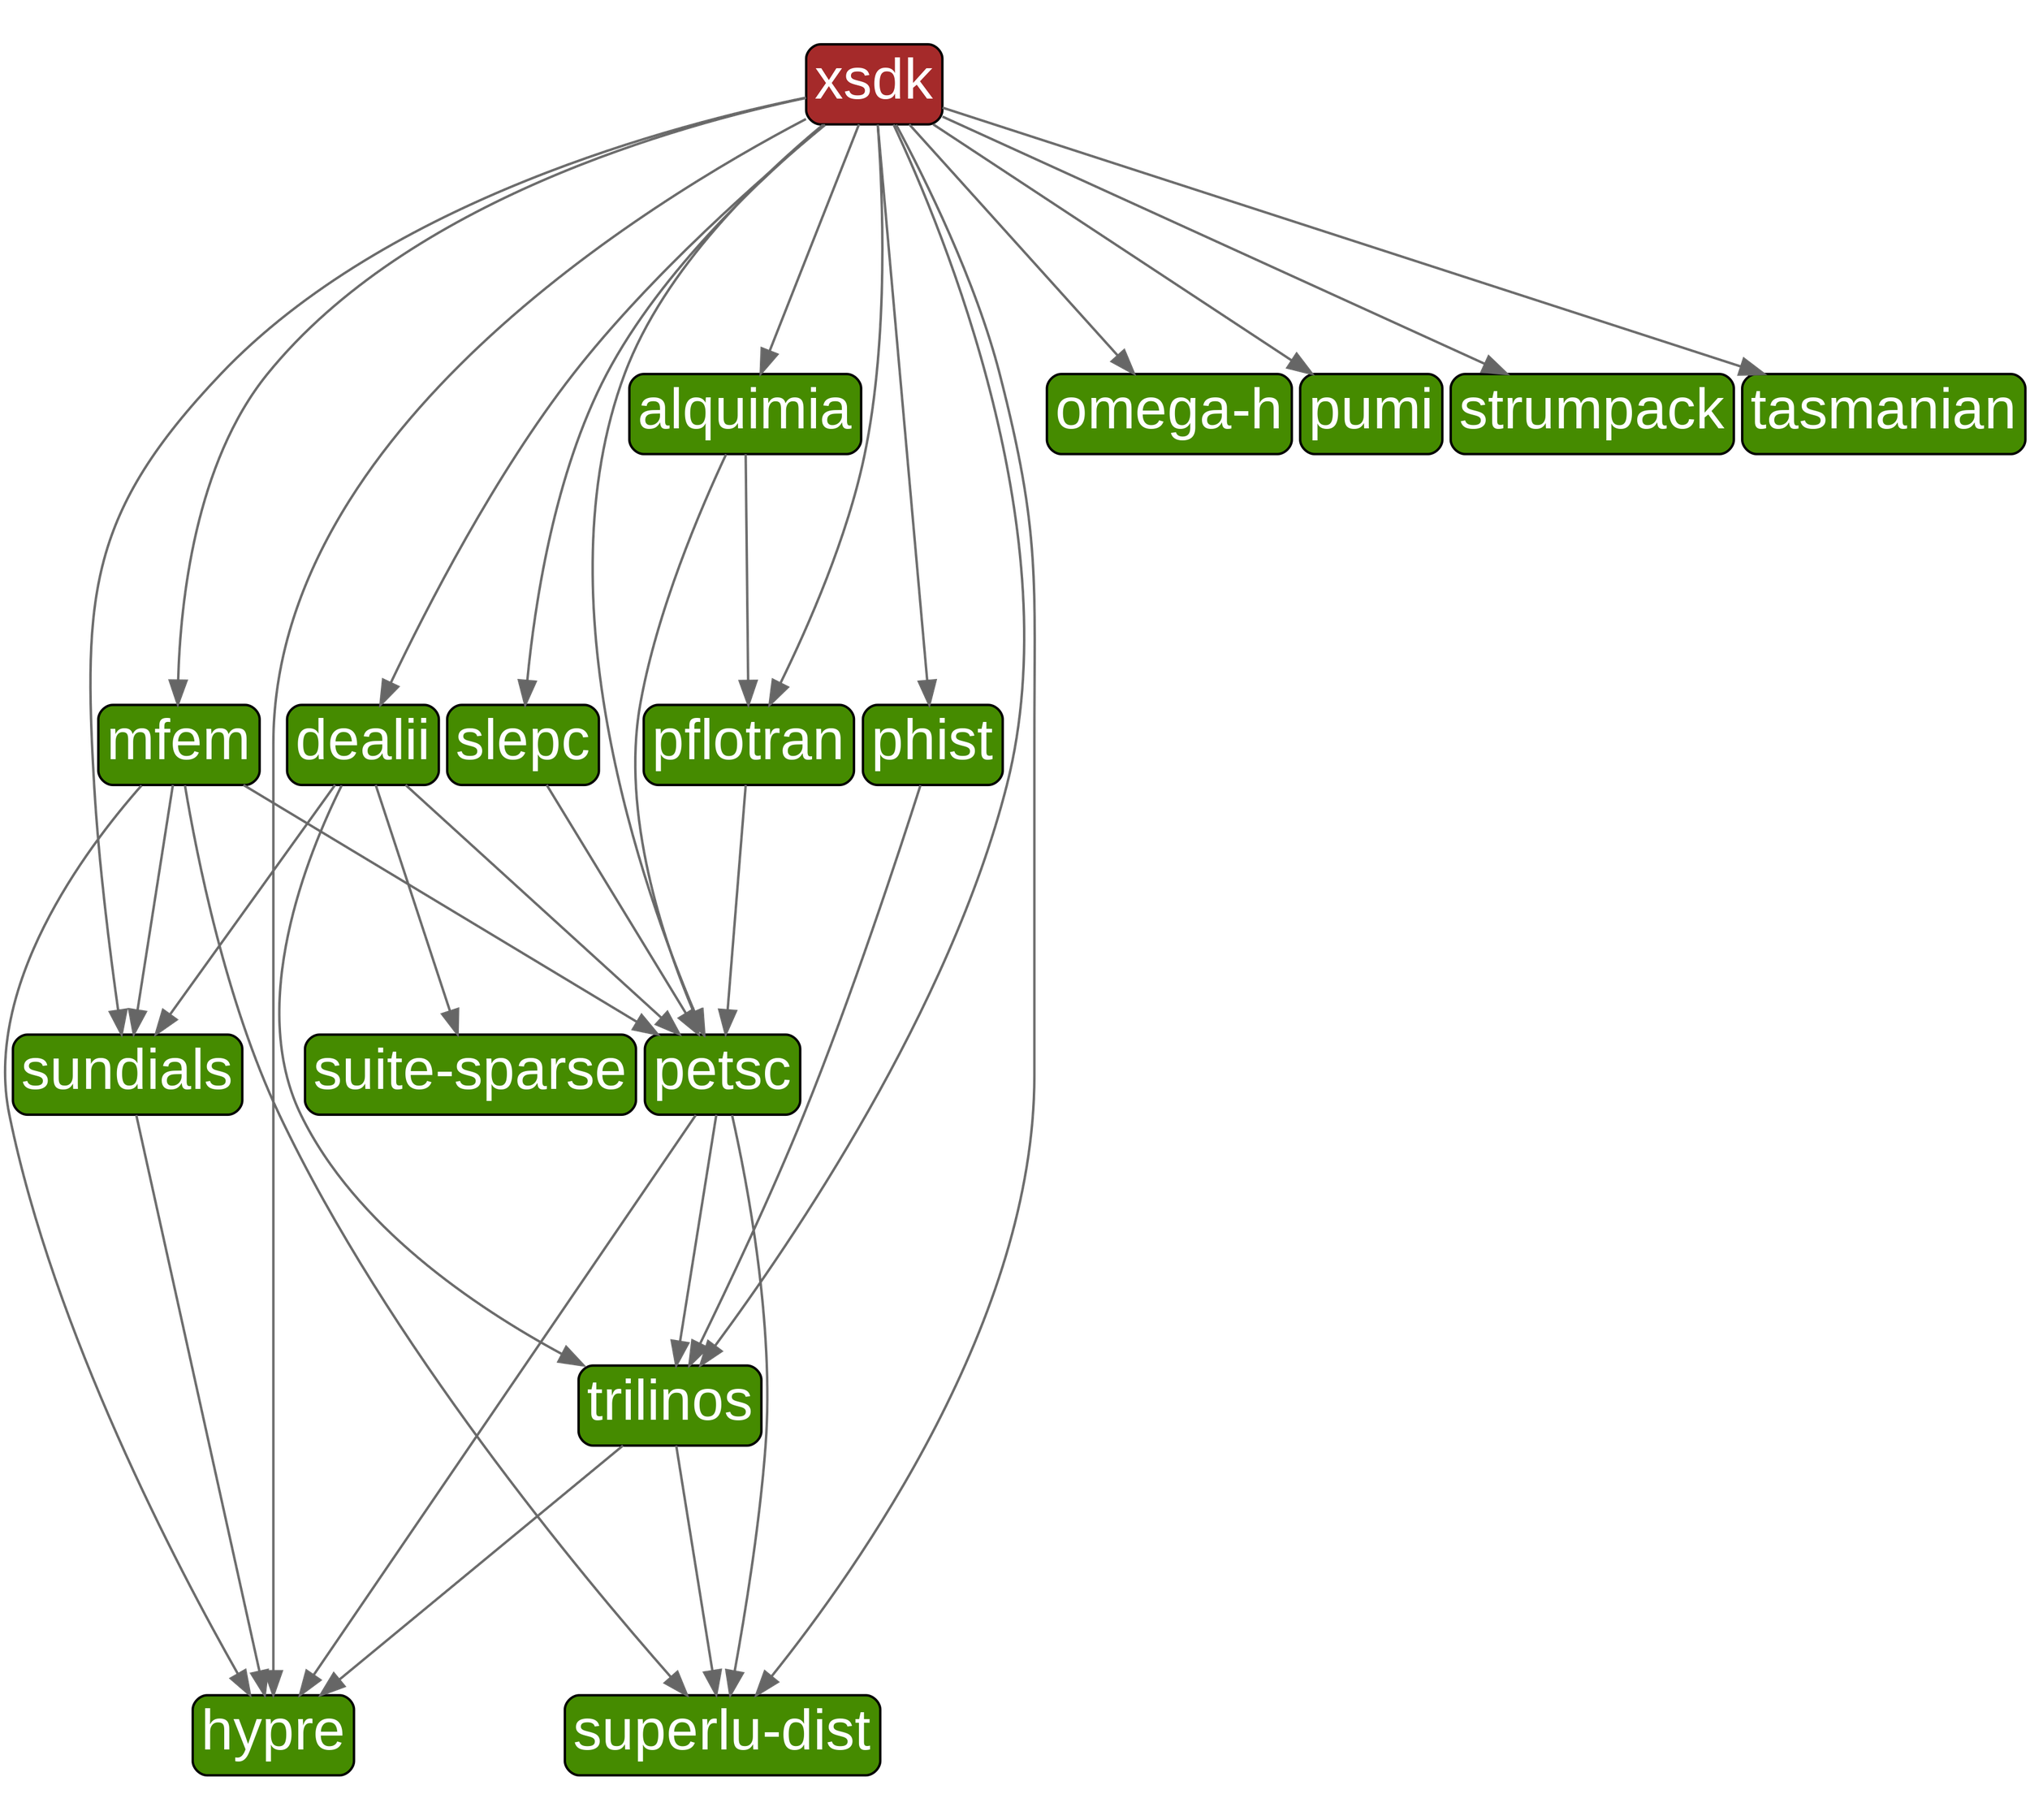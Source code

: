 digraph G {
  labelloc = "b"
  rankdir = "TB"
  ranksep = "1"
  ratio = ".9"
  nodesep = ".1"
  bgcolor = "transparent"
edge[
     penwidth = "2"
     color = "#666666"
     arrowsize = "2"
]
node[
     fontname=Arial,
     penwidth=2,
     fontsize=48,
     margin=.1,
     shape=box,
     fillcolor=brown,
     fontcolor=white,
     style="rounded,filled"]

  "xsdk" [label="xsdk"]
  "alquimia" [label="alquimia"] [fillcolor="chartreuse4"]
  "petsc" [label="petsc"] [fillcolor="chartreuse4"]
  "hypre" [label="hypre"] [fillcolor="chartreuse4"]
  "superlu-dist" [label="superlu-dist"] [fillcolor="chartreuse4"]
  "trilinos" [label="trilinos"] [fillcolor="chartreuse4"]
  "pflotran" [label="pflotran"] [fillcolor="chartreuse4"]
  "dealii" [label="dealii"] [fillcolor="chartreuse4"]
  "suite-sparse" [label="suite-sparse"] [fillcolor="chartreuse4"]
  "sundials" [label="sundials"] [fillcolor="chartreuse4"]
  "mfem" [label="mfem"] [fillcolor="chartreuse4"]
  "omega-h" [label="omega-h"] [fillcolor="chartreuse4"]
  "phist" [label="phist"] [fillcolor="chartreuse4"]
  "pumi" [label="pumi"] [fillcolor="chartreuse4"]
  "slepc" [label="slepc"] [fillcolor="chartreuse4"]
  "strumpack" [label="strumpack"] [fillcolor="chartreuse4"]
  "tasmanian" [label="tasmanian"] [fillcolor="chartreuse4"]

  "xsdk" -> "mfem"
  "phist" -> "trilinos"
  "xsdk" -> "omega-h"
  "dealii" -> "sundials"
  "mfem" -> "petsc"
  "mfem" -> "sundials"
  "xsdk" -> "phist"
  "xsdk" -> "alquimia"
  "pflotran" -> "petsc"
  "alquimia" -> "pflotran"
  "dealii" -> "suite-sparse"
  "xsdk" -> "slepc"
  "xsdk" -> "trilinos"
  "xsdk" -> "sundials"
  "dealii" -> "petsc"
  "petsc" -> "hypre"
  "xsdk" -> "petsc"
  "dealii" -> "trilinos"
  "xsdk" -> "dealii"
  "xsdk" -> "strumpack"
  "xsdk" -> "hypre"
  "alquimia" -> "petsc"
  "trilinos" -> "superlu-dist"
  "mfem" -> "hypre"
  "petsc" -> "trilinos"
  "slepc" -> "petsc"
  "xsdk" -> "superlu-dist"
  "mfem" -> "superlu-dist"
  "sundials" -> "hypre"
  "trilinos" -> "hypre"
  "xsdk" -> "pflotran"
  "xsdk" -> "tasmanian"
  "petsc" -> "superlu-dist"
  "xsdk" -> "pumi"
}
